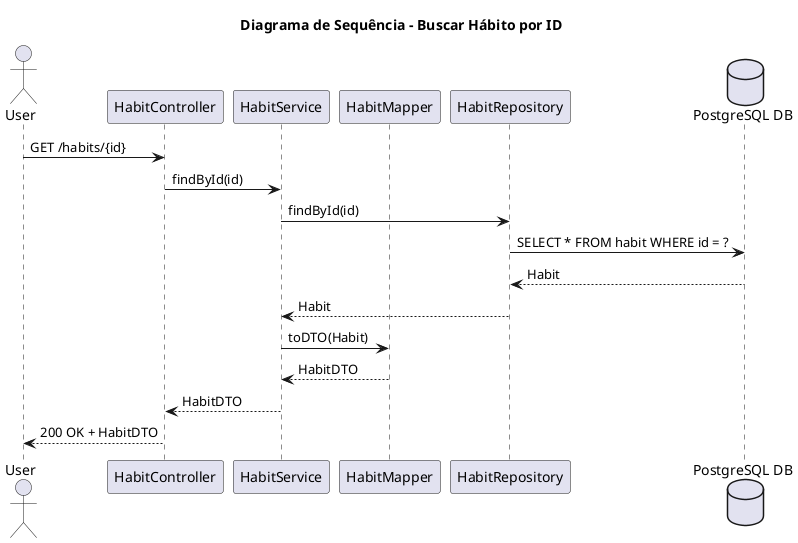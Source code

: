 @startuml
title Diagrama de Sequência - Buscar Hábito por ID

actor User
participant "HabitController" as Controller
participant "HabitService" as Service
participant "HabitMapper" as Mapper
participant "HabitRepository" as Repository
database "PostgreSQL DB" as DB

User -> Controller : GET /habits/{id}
Controller -> Service : findById(id)
Service -> Repository : findById(id)
Repository -> DB : SELECT * FROM habit WHERE id = ?
DB --> Repository : Habit
Repository --> Service : Habit
Service -> Mapper : toDTO(Habit)
Mapper --> Service : HabitDTO
Service --> Controller : HabitDTO
Controller --> User : 200 OK + HabitDTO
@enduml